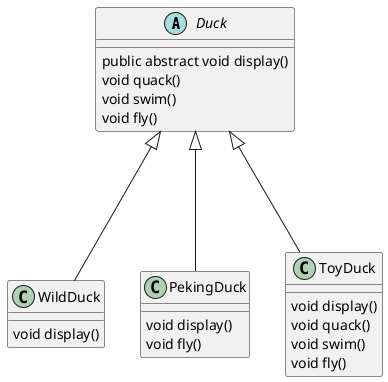 @startuml

abstract class Duck {
    public abstract void display()
    void quack()
    void swim()
    void fly()
}

class WildDuck {
    void display()
}

class PekingDuck {
    void display()
    void fly()
}

class ToyDuck {
    void display()
    void quack()
    void swim()
    void fly()
}

Duck <|--- WildDuck
Duck <|--- PekingDuck
Duck <|--- ToyDuck

@enduml